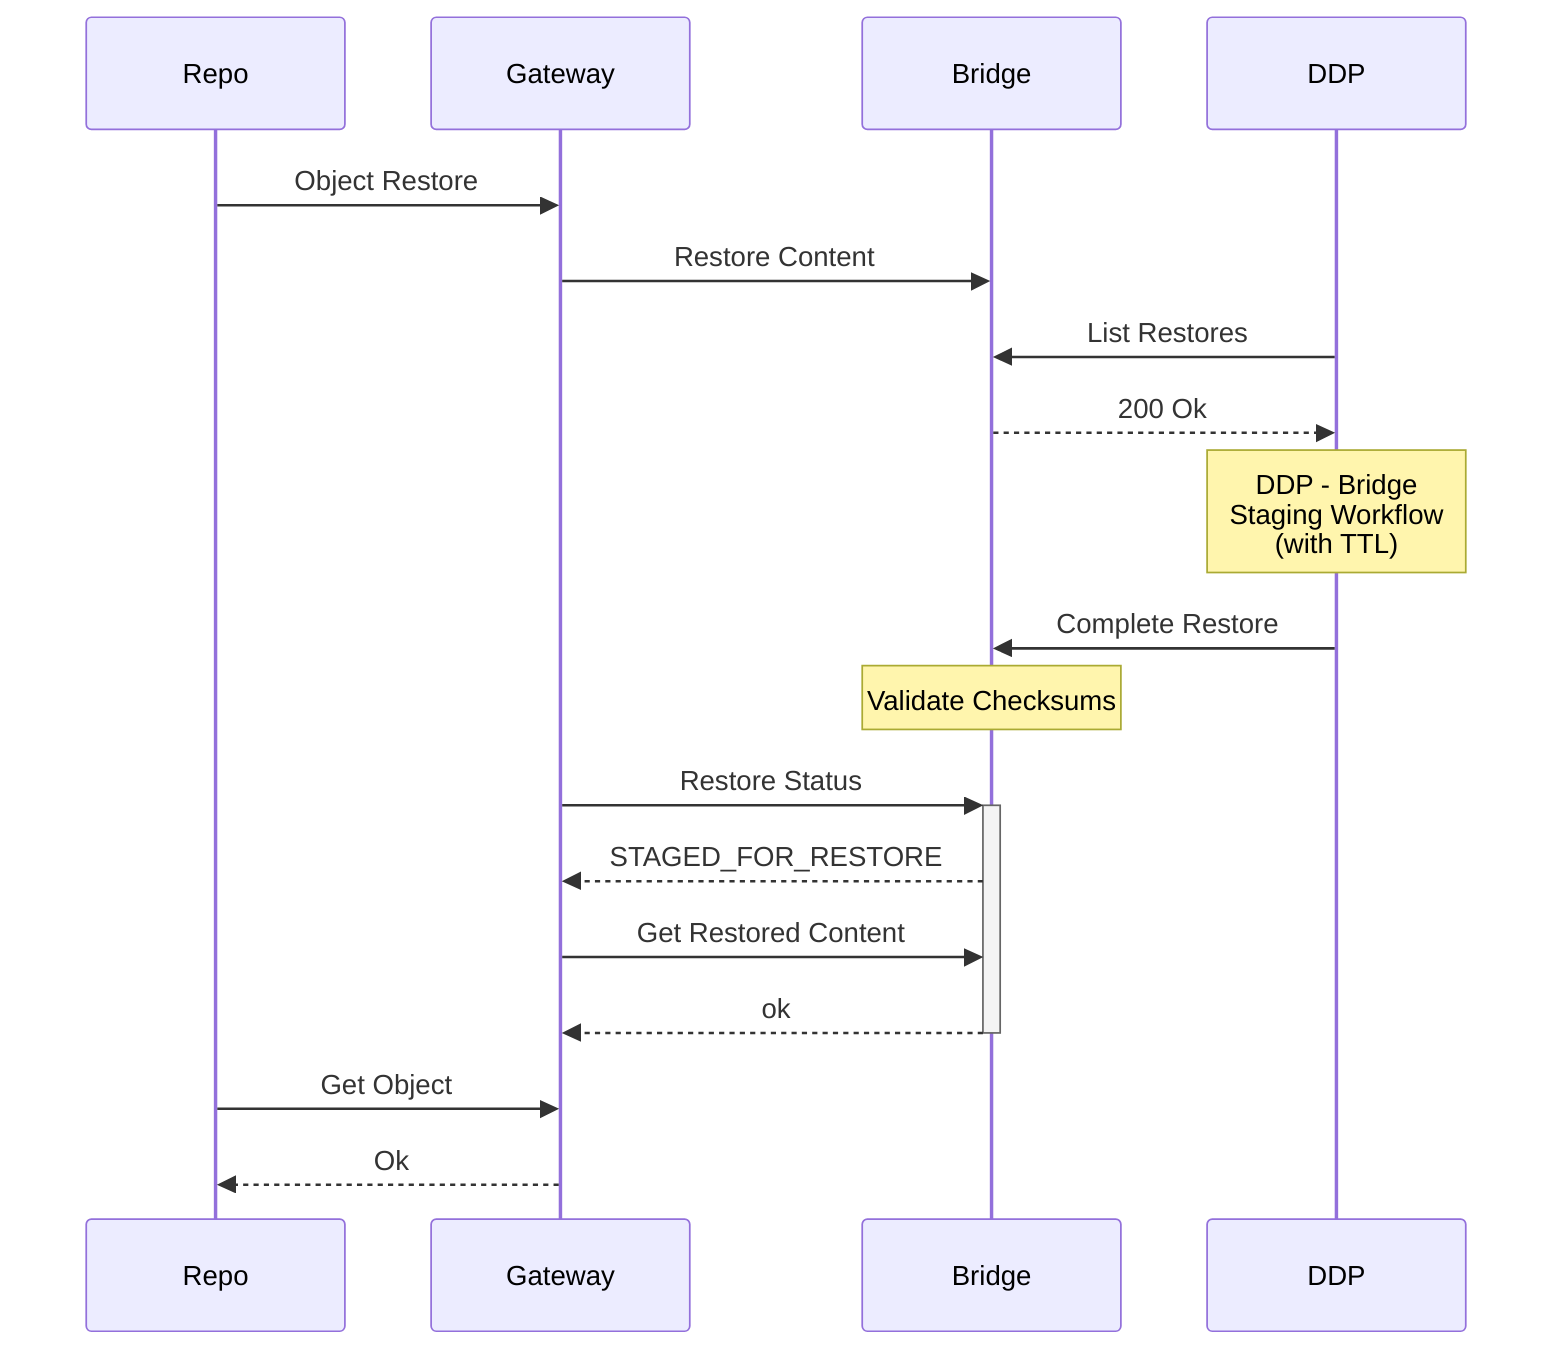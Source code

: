 sequenceDiagram
  participant R as Repo
  participant G as Gateway
  participant B as Bridge
  participant D as DDP

  R ->> G: Object Restore
  G ->> B: Restore Content
  D ->> B: List Restores
  B -->> D: 200 Ok
  Note over D: DDP - Bridge <br/> Staging Workflow <br/> (with TTL)
  D ->> B: Complete Restore
  Note over B: Validate Checksums

  G ->>+ B: Restore Status
  B -->> G: STAGED_FOR_RESTORE

  G ->> B: Get Restored Content
  B -->>- G: ok

  R ->> G: Get Object
  G -->> R: Ok